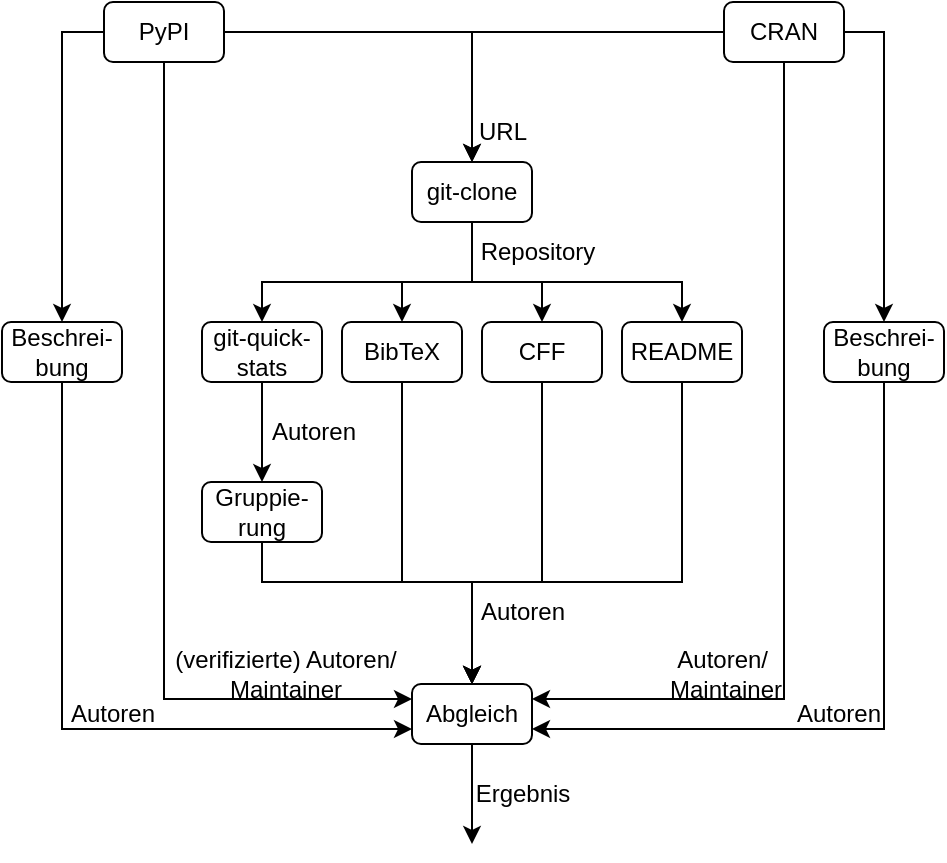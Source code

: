 <mxfile version="25.0.3">
  <diagram name="Seite-1" id="6cpD0w6-vyRRh-9QxJS-">
    <mxGraphModel dx="691" dy="366" grid="1" gridSize="10" guides="1" tooltips="1" connect="1" arrows="1" fold="1" page="1" pageScale="1" pageWidth="827" pageHeight="1169" math="0" shadow="0">
      <root>
        <mxCell id="0" />
        <mxCell id="1" parent="0" />
        <mxCell id="lJ_nsVY0tb8pN7J3Tzo3-18" style="edgeStyle=orthogonalEdgeStyle;rounded=0;orthogonalLoop=1;jettySize=auto;html=1;entryX=0.5;entryY=0;entryDx=0;entryDy=0;" edge="1" parent="1" source="lJ_nsVY0tb8pN7J3Tzo3-3" target="lJ_nsVY0tb8pN7J3Tzo3-6">
          <mxGeometry relative="1" as="geometry">
            <Array as="points">
              <mxPoint x="414" y="190" />
              <mxPoint x="379" y="190" />
            </Array>
          </mxGeometry>
        </mxCell>
        <mxCell id="lJ_nsVY0tb8pN7J3Tzo3-20" style="edgeStyle=orthogonalEdgeStyle;rounded=0;orthogonalLoop=1;jettySize=auto;html=1;entryX=0.5;entryY=0;entryDx=0;entryDy=0;exitX=0.5;exitY=1;exitDx=0;exitDy=0;" edge="1" parent="1" source="lJ_nsVY0tb8pN7J3Tzo3-3" target="lJ_nsVY0tb8pN7J3Tzo3-4">
          <mxGeometry relative="1" as="geometry">
            <Array as="points">
              <mxPoint x="414" y="190" />
              <mxPoint x="309" y="190" />
            </Array>
          </mxGeometry>
        </mxCell>
        <mxCell id="lJ_nsVY0tb8pN7J3Tzo3-21" style="edgeStyle=orthogonalEdgeStyle;rounded=0;orthogonalLoop=1;jettySize=auto;html=1;entryX=0.5;entryY=0;entryDx=0;entryDy=0;" edge="1" parent="1" source="lJ_nsVY0tb8pN7J3Tzo3-3" target="lJ_nsVY0tb8pN7J3Tzo3-5">
          <mxGeometry relative="1" as="geometry">
            <Array as="points">
              <mxPoint x="414" y="190" />
              <mxPoint x="449" y="190" />
            </Array>
          </mxGeometry>
        </mxCell>
        <mxCell id="lJ_nsVY0tb8pN7J3Tzo3-22" style="edgeStyle=orthogonalEdgeStyle;rounded=0;orthogonalLoop=1;jettySize=auto;html=1;entryX=0.5;entryY=0;entryDx=0;entryDy=0;exitX=0.5;exitY=1;exitDx=0;exitDy=0;" edge="1" parent="1" source="lJ_nsVY0tb8pN7J3Tzo3-3" target="lJ_nsVY0tb8pN7J3Tzo3-7">
          <mxGeometry relative="1" as="geometry">
            <Array as="points">
              <mxPoint x="414" y="190" />
              <mxPoint x="519" y="190" />
            </Array>
          </mxGeometry>
        </mxCell>
        <mxCell id="lJ_nsVY0tb8pN7J3Tzo3-3" value="git-clone" style="rounded=1;whiteSpace=wrap;html=1;" vertex="1" parent="1">
          <mxGeometry x="384" y="130" width="60" height="30" as="geometry" />
        </mxCell>
        <mxCell id="lJ_nsVY0tb8pN7J3Tzo3-23" style="edgeStyle=orthogonalEdgeStyle;rounded=0;orthogonalLoop=1;jettySize=auto;html=1;entryX=0.5;entryY=0;entryDx=0;entryDy=0;" edge="1" parent="1" source="lJ_nsVY0tb8pN7J3Tzo3-4" target="lJ_nsVY0tb8pN7J3Tzo3-10">
          <mxGeometry relative="1" as="geometry" />
        </mxCell>
        <mxCell id="lJ_nsVY0tb8pN7J3Tzo3-4" value="git-quick-stats" style="rounded=1;whiteSpace=wrap;html=1;" vertex="1" parent="1">
          <mxGeometry x="279" y="210" width="60" height="30" as="geometry" />
        </mxCell>
        <mxCell id="lJ_nsVY0tb8pN7J3Tzo3-38" style="edgeStyle=orthogonalEdgeStyle;rounded=0;orthogonalLoop=1;jettySize=auto;html=1;entryX=0.5;entryY=0;entryDx=0;entryDy=0;" edge="1" parent="1" source="lJ_nsVY0tb8pN7J3Tzo3-5" target="lJ_nsVY0tb8pN7J3Tzo3-11">
          <mxGeometry relative="1" as="geometry">
            <Array as="points">
              <mxPoint x="449" y="340" />
              <mxPoint x="414" y="340" />
            </Array>
          </mxGeometry>
        </mxCell>
        <mxCell id="lJ_nsVY0tb8pN7J3Tzo3-5" value="CFF" style="rounded=1;whiteSpace=wrap;html=1;" vertex="1" parent="1">
          <mxGeometry x="419" y="210" width="60" height="30" as="geometry" />
        </mxCell>
        <mxCell id="lJ_nsVY0tb8pN7J3Tzo3-37" style="edgeStyle=orthogonalEdgeStyle;rounded=0;orthogonalLoop=1;jettySize=auto;html=1;entryX=0.5;entryY=0;entryDx=0;entryDy=0;" edge="1" parent="1" source="lJ_nsVY0tb8pN7J3Tzo3-6" target="lJ_nsVY0tb8pN7J3Tzo3-11">
          <mxGeometry relative="1" as="geometry">
            <Array as="points">
              <mxPoint x="379" y="340" />
              <mxPoint x="414" y="340" />
            </Array>
          </mxGeometry>
        </mxCell>
        <mxCell id="lJ_nsVY0tb8pN7J3Tzo3-6" value="BibTeX" style="rounded=1;whiteSpace=wrap;html=1;" vertex="1" parent="1">
          <mxGeometry x="349" y="210" width="60" height="30" as="geometry" />
        </mxCell>
        <mxCell id="lJ_nsVY0tb8pN7J3Tzo3-42" style="edgeStyle=orthogonalEdgeStyle;rounded=0;orthogonalLoop=1;jettySize=auto;html=1;entryX=0.5;entryY=0;entryDx=0;entryDy=0;exitX=0.5;exitY=1;exitDx=0;exitDy=0;" edge="1" parent="1" source="lJ_nsVY0tb8pN7J3Tzo3-7" target="lJ_nsVY0tb8pN7J3Tzo3-11">
          <mxGeometry relative="1" as="geometry">
            <Array as="points">
              <mxPoint x="519" y="340" />
              <mxPoint x="414" y="340" />
            </Array>
          </mxGeometry>
        </mxCell>
        <mxCell id="lJ_nsVY0tb8pN7J3Tzo3-7" value="README" style="rounded=1;whiteSpace=wrap;html=1;" vertex="1" parent="1">
          <mxGeometry x="489" y="210" width="60" height="30" as="geometry" />
        </mxCell>
        <mxCell id="lJ_nsVY0tb8pN7J3Tzo3-25" style="edgeStyle=orthogonalEdgeStyle;rounded=0;orthogonalLoop=1;jettySize=auto;html=1;entryX=0;entryY=0.75;entryDx=0;entryDy=0;exitX=0.5;exitY=1;exitDx=0;exitDy=0;" edge="1" parent="1" source="lJ_nsVY0tb8pN7J3Tzo3-8" target="lJ_nsVY0tb8pN7J3Tzo3-11">
          <mxGeometry relative="1" as="geometry" />
        </mxCell>
        <mxCell id="lJ_nsVY0tb8pN7J3Tzo3-8" value="Beschrei-bung" style="rounded=1;whiteSpace=wrap;html=1;" vertex="1" parent="1">
          <mxGeometry x="179" y="210" width="60" height="30" as="geometry" />
        </mxCell>
        <mxCell id="lJ_nsVY0tb8pN7J3Tzo3-26" style="edgeStyle=orthogonalEdgeStyle;rounded=0;orthogonalLoop=1;jettySize=auto;html=1;entryX=1;entryY=0.75;entryDx=0;entryDy=0;exitX=0.5;exitY=1;exitDx=0;exitDy=0;" edge="1" parent="1" source="lJ_nsVY0tb8pN7J3Tzo3-9" target="lJ_nsVY0tb8pN7J3Tzo3-11">
          <mxGeometry relative="1" as="geometry" />
        </mxCell>
        <mxCell id="lJ_nsVY0tb8pN7J3Tzo3-9" value="Beschrei-bung" style="rounded=1;whiteSpace=wrap;html=1;" vertex="1" parent="1">
          <mxGeometry x="590" y="210" width="60" height="30" as="geometry" />
        </mxCell>
        <mxCell id="lJ_nsVY0tb8pN7J3Tzo3-35" style="edgeStyle=orthogonalEdgeStyle;rounded=0;orthogonalLoop=1;jettySize=auto;html=1;entryX=0.5;entryY=0;entryDx=0;entryDy=0;exitX=0.5;exitY=1;exitDx=0;exitDy=0;" edge="1" parent="1" source="lJ_nsVY0tb8pN7J3Tzo3-10" target="lJ_nsVY0tb8pN7J3Tzo3-11">
          <mxGeometry relative="1" as="geometry">
            <Array as="points">
              <mxPoint x="309" y="340" />
              <mxPoint x="414" y="340" />
            </Array>
          </mxGeometry>
        </mxCell>
        <mxCell id="lJ_nsVY0tb8pN7J3Tzo3-10" value="Gruppie-rung" style="rounded=1;whiteSpace=wrap;html=1;" vertex="1" parent="1">
          <mxGeometry x="279" y="290" width="60" height="30" as="geometry" />
        </mxCell>
        <mxCell id="lJ_nsVY0tb8pN7J3Tzo3-64" style="edgeStyle=orthogonalEdgeStyle;rounded=0;orthogonalLoop=1;jettySize=auto;html=1;" edge="1" parent="1" source="lJ_nsVY0tb8pN7J3Tzo3-11">
          <mxGeometry relative="1" as="geometry">
            <mxPoint x="414" y="471" as="targetPoint" />
          </mxGeometry>
        </mxCell>
        <mxCell id="lJ_nsVY0tb8pN7J3Tzo3-11" value="Abgleich" style="rounded=1;whiteSpace=wrap;html=1;" vertex="1" parent="1">
          <mxGeometry x="384" y="391" width="60" height="30" as="geometry" />
        </mxCell>
        <mxCell id="lJ_nsVY0tb8pN7J3Tzo3-34" value="Repository" style="text;html=1;align=center;verticalAlign=middle;whiteSpace=wrap;rounded=0;" vertex="1" parent="1">
          <mxGeometry x="414" y="160" width="66" height="30" as="geometry" />
        </mxCell>
        <mxCell id="lJ_nsVY0tb8pN7J3Tzo3-43" value="Autoren" style="text;html=1;align=center;verticalAlign=middle;whiteSpace=wrap;rounded=0;" vertex="1" parent="1">
          <mxGeometry x="414" y="340" width="51" height="30" as="geometry" />
        </mxCell>
        <mxCell id="lJ_nsVY0tb8pN7J3Tzo3-44" value="Autoren" style="text;html=1;align=center;verticalAlign=middle;whiteSpace=wrap;rounded=0;" vertex="1" parent="1">
          <mxGeometry x="310" y="250" width="50" height="30" as="geometry" />
        </mxCell>
        <mxCell id="lJ_nsVY0tb8pN7J3Tzo3-49" style="edgeStyle=orthogonalEdgeStyle;rounded=0;orthogonalLoop=1;jettySize=auto;html=1;entryX=0.5;entryY=0;entryDx=0;entryDy=0;exitX=0;exitY=0.5;exitDx=0;exitDy=0;" edge="1" parent="1" source="lJ_nsVY0tb8pN7J3Tzo3-45" target="lJ_nsVY0tb8pN7J3Tzo3-8">
          <mxGeometry relative="1" as="geometry" />
        </mxCell>
        <mxCell id="lJ_nsVY0tb8pN7J3Tzo3-52" style="edgeStyle=orthogonalEdgeStyle;rounded=0;orthogonalLoop=1;jettySize=auto;html=1;entryX=0;entryY=0.25;entryDx=0;entryDy=0;exitX=0.5;exitY=1;exitDx=0;exitDy=0;" edge="1" parent="1" source="lJ_nsVY0tb8pN7J3Tzo3-45" target="lJ_nsVY0tb8pN7J3Tzo3-11">
          <mxGeometry relative="1" as="geometry" />
        </mxCell>
        <mxCell id="lJ_nsVY0tb8pN7J3Tzo3-53" style="edgeStyle=orthogonalEdgeStyle;rounded=0;orthogonalLoop=1;jettySize=auto;html=1;entryX=0.5;entryY=0;entryDx=0;entryDy=0;" edge="1" parent="1" source="lJ_nsVY0tb8pN7J3Tzo3-45" target="lJ_nsVY0tb8pN7J3Tzo3-3">
          <mxGeometry relative="1" as="geometry" />
        </mxCell>
        <mxCell id="lJ_nsVY0tb8pN7J3Tzo3-45" value="PyPI" style="rounded=1;whiteSpace=wrap;html=1;" vertex="1" parent="1">
          <mxGeometry x="230" y="50" width="60" height="30" as="geometry" />
        </mxCell>
        <mxCell id="lJ_nsVY0tb8pN7J3Tzo3-51" style="edgeStyle=orthogonalEdgeStyle;rounded=0;orthogonalLoop=1;jettySize=auto;html=1;entryX=1;entryY=0.25;entryDx=0;entryDy=0;exitX=0.5;exitY=1;exitDx=0;exitDy=0;" edge="1" parent="1" source="lJ_nsVY0tb8pN7J3Tzo3-46" target="lJ_nsVY0tb8pN7J3Tzo3-11">
          <mxGeometry relative="1" as="geometry" />
        </mxCell>
        <mxCell id="lJ_nsVY0tb8pN7J3Tzo3-54" style="edgeStyle=orthogonalEdgeStyle;rounded=0;orthogonalLoop=1;jettySize=auto;html=1;" edge="1" parent="1" source="lJ_nsVY0tb8pN7J3Tzo3-46" target="lJ_nsVY0tb8pN7J3Tzo3-3">
          <mxGeometry relative="1" as="geometry" />
        </mxCell>
        <mxCell id="lJ_nsVY0tb8pN7J3Tzo3-56" style="edgeStyle=orthogonalEdgeStyle;rounded=0;orthogonalLoop=1;jettySize=auto;html=1;entryX=0.5;entryY=0;entryDx=0;entryDy=0;exitX=1;exitY=0.5;exitDx=0;exitDy=0;" edge="1" parent="1" source="lJ_nsVY0tb8pN7J3Tzo3-46" target="lJ_nsVY0tb8pN7J3Tzo3-9">
          <mxGeometry relative="1" as="geometry" />
        </mxCell>
        <mxCell id="lJ_nsVY0tb8pN7J3Tzo3-46" value="CRAN" style="rounded=1;whiteSpace=wrap;html=1;" vertex="1" parent="1">
          <mxGeometry x="540" y="50" width="60" height="30" as="geometry" />
        </mxCell>
        <mxCell id="lJ_nsVY0tb8pN7J3Tzo3-55" value="URL" style="text;html=1;align=center;verticalAlign=middle;whiteSpace=wrap;rounded=0;" vertex="1" parent="1">
          <mxGeometry x="409" y="100" width="41" height="30" as="geometry" />
        </mxCell>
        <mxCell id="lJ_nsVY0tb8pN7J3Tzo3-57" value="(verifizierte) Autoren/ Maintainer" style="text;html=1;align=center;verticalAlign=middle;whiteSpace=wrap;rounded=0;" vertex="1" parent="1">
          <mxGeometry x="260" y="371" width="122" height="30" as="geometry" />
        </mxCell>
        <mxCell id="lJ_nsVY0tb8pN7J3Tzo3-58" value="&lt;div&gt;&lt;span style=&quot;background-color: initial;&quot;&gt;Autoren/&amp;nbsp;&lt;/span&gt;&lt;/div&gt;&lt;div&gt;&lt;span style=&quot;background-color: initial;&quot;&gt;Maintainer&lt;/span&gt;&lt;/div&gt;" style="text;html=1;align=center;verticalAlign=middle;whiteSpace=wrap;rounded=0;" vertex="1" parent="1">
          <mxGeometry x="510" y="371" width="62" height="30" as="geometry" />
        </mxCell>
        <mxCell id="lJ_nsVY0tb8pN7J3Tzo3-62" value="Autoren" style="text;html=1;align=center;verticalAlign=middle;whiteSpace=wrap;rounded=0;" vertex="1" parent="1">
          <mxGeometry x="209" y="391" width="51" height="30" as="geometry" />
        </mxCell>
        <mxCell id="lJ_nsVY0tb8pN7J3Tzo3-63" value="Autoren" style="text;html=1;align=center;verticalAlign=middle;whiteSpace=wrap;rounded=0;" vertex="1" parent="1">
          <mxGeometry x="572" y="391" width="51" height="30" as="geometry" />
        </mxCell>
        <mxCell id="lJ_nsVY0tb8pN7J3Tzo3-65" value="Ergebnis" style="text;html=1;align=center;verticalAlign=middle;whiteSpace=wrap;rounded=0;" vertex="1" parent="1">
          <mxGeometry x="414" y="431" width="51" height="30" as="geometry" />
        </mxCell>
      </root>
    </mxGraphModel>
  </diagram>
</mxfile>
